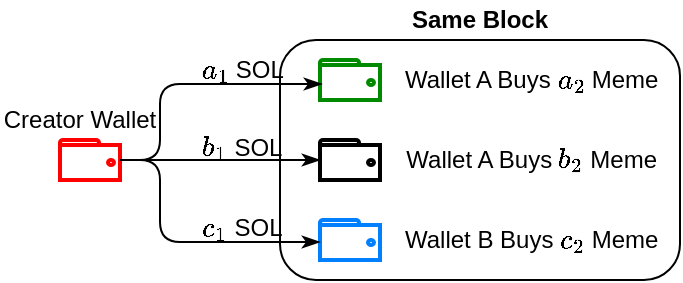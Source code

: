 <mxfile version="28.0.6">
  <diagram name="Page-1" id="TUYloGP3IxvWaJOQYz36">
    <mxGraphModel dx="976" dy="666" grid="1" gridSize="10" guides="1" tooltips="1" connect="1" arrows="1" fold="1" page="1" pageScale="1" pageWidth="1654" pageHeight="1169" math="1" shadow="0">
      <root>
        <mxCell id="0" />
        <mxCell id="1" parent="0" />
        <mxCell id="xsM1BEv939oAehP6_Vt--3" value="" style="html=1;verticalLabelPosition=bottom;align=center;labelBackgroundColor=#ffffff;verticalAlign=top;strokeWidth=2;strokeColor=#FF0000;shadow=0;dashed=0;shape=mxgraph.ios7.icons.wallet;" parent="1" vertex="1">
          <mxGeometry x="330" y="420" width="30" height="20" as="geometry" />
        </mxCell>
        <mxCell id="xsM1BEv939oAehP6_Vt--4" value="" style="rounded=1;whiteSpace=wrap;html=1;" parent="1" vertex="1">
          <mxGeometry x="440" y="370" width="200" height="120" as="geometry" />
        </mxCell>
        <mxCell id="xsM1BEv939oAehP6_Vt--5" value="&lt;b&gt;Same Block&lt;/b&gt;" style="text;html=1;align=center;verticalAlign=middle;whiteSpace=wrap;rounded=0;" parent="1" vertex="1">
          <mxGeometry x="500" y="350" width="80" height="20" as="geometry" />
        </mxCell>
        <mxCell id="xsM1BEv939oAehP6_Vt--6" value="Creator Wallet" style="text;html=1;align=center;verticalAlign=middle;whiteSpace=wrap;rounded=0;" parent="1" vertex="1">
          <mxGeometry x="300" y="400" width="80" height="20" as="geometry" />
        </mxCell>
        <mxCell id="xsM1BEv939oAehP6_Vt--7" value="" style="html=1;verticalLabelPosition=bottom;align=center;labelBackgroundColor=#ffffff;verticalAlign=top;strokeWidth=2;strokeColor=#000000;shadow=0;dashed=0;shape=mxgraph.ios7.icons.wallet;" parent="1" vertex="1">
          <mxGeometry x="460" y="420" width="30" height="20" as="geometry" />
        </mxCell>
        <mxCell id="xsM1BEv939oAehP6_Vt--10" value="" style="html=1;verticalLabelPosition=bottom;align=center;labelBackgroundColor=#ffffff;verticalAlign=top;strokeWidth=2;strokeColor=#007FFF;shadow=0;dashed=0;shape=mxgraph.ios7.icons.wallet;" parent="1" vertex="1">
          <mxGeometry x="460" y="460" width="30" height="20" as="geometry" />
        </mxCell>
        <mxCell id="xsM1BEv939oAehP6_Vt--11" value="Wallet A Buys \(b_2\)&lt;span style=&quot;background-color: transparent; color: light-dark(rgb(0, 0, 0), rgb(255, 255, 255));&quot;&gt;&amp;nbsp;Meme&amp;nbsp;&lt;/span&gt;" style="text;html=1;align=center;verticalAlign=middle;whiteSpace=wrap;rounded=0;" parent="1" vertex="1">
          <mxGeometry x="500" y="420" width="135" height="20" as="geometry" />
        </mxCell>
        <mxCell id="xsM1BEv939oAehP6_Vt--15" value="Wallet B Buys \(c_2\)&lt;span style=&quot;background-color: transparent; color: light-dark(rgb(0, 0, 0), rgb(255, 255, 255));&quot;&gt;&amp;nbsp;Meme&amp;nbsp;&lt;/span&gt;" style="text;html=1;align=center;verticalAlign=middle;whiteSpace=wrap;rounded=0;" parent="1" vertex="1">
          <mxGeometry x="500" y="460" width="135" height="20" as="geometry" />
        </mxCell>
        <mxCell id="xsM1BEv939oAehP6_Vt--17" style="edgeStyle=orthogonalEdgeStyle;rounded=1;orthogonalLoop=1;jettySize=auto;html=1;endArrow=classicThin;endFill=1;curved=0;" parent="1" source="xsM1BEv939oAehP6_Vt--3" target="xsM1BEv939oAehP6_Vt--7" edge="1">
          <mxGeometry relative="1" as="geometry">
            <Array as="points">
              <mxPoint x="440" y="430" />
              <mxPoint x="440" y="430" />
            </Array>
          </mxGeometry>
        </mxCell>
        <mxCell id="xsM1BEv939oAehP6_Vt--19" value="\(a_1\)&lt;span style=&quot;background-color: transparent; color: light-dark(rgb(0, 0, 0), rgb(255, 255, 255));&quot;&gt;&amp;nbsp;SOL&amp;nbsp;&lt;/span&gt;" style="text;html=1;align=center;verticalAlign=middle;whiteSpace=wrap;rounded=0;" parent="1" vertex="1">
          <mxGeometry x="393" y="375" width="60" height="20" as="geometry" />
        </mxCell>
        <mxCell id="Fb3_g8i6-2pTsYW1MxMN-9" value="" style="html=1;verticalLabelPosition=bottom;align=center;labelBackgroundColor=#ffffff;verticalAlign=top;strokeWidth=2;strokeColor=#008A00;shadow=0;dashed=0;shape=mxgraph.ios7.icons.wallet;" parent="1" vertex="1">
          <mxGeometry x="460" y="380" width="30" height="20" as="geometry" />
        </mxCell>
        <mxCell id="Fb3_g8i6-2pTsYW1MxMN-10" value="Wallet A Buys \(a_2\)&lt;span style=&quot;background-color: transparent; color: light-dark(rgb(0, 0, 0), rgb(255, 255, 255));&quot;&gt;&amp;nbsp;Meme&amp;nbsp;&lt;/span&gt;" style="text;html=1;align=center;verticalAlign=middle;whiteSpace=wrap;rounded=0;" parent="1" vertex="1">
          <mxGeometry x="500" y="380" width="135" height="20" as="geometry" />
        </mxCell>
        <mxCell id="Fb3_g8i6-2pTsYW1MxMN-11" style="edgeStyle=orthogonalEdgeStyle;rounded=1;orthogonalLoop=1;jettySize=auto;html=1;entryX=0.033;entryY=0.6;entryDx=0;entryDy=0;entryPerimeter=0;endArrow=classicThin;endFill=1;curved=0;" parent="1" source="xsM1BEv939oAehP6_Vt--3" target="Fb3_g8i6-2pTsYW1MxMN-9" edge="1">
          <mxGeometry relative="1" as="geometry">
            <Array as="points">
              <mxPoint x="380" y="430" />
              <mxPoint x="380" y="392" />
            </Array>
          </mxGeometry>
        </mxCell>
        <mxCell id="Fb3_g8i6-2pTsYW1MxMN-12" style="edgeStyle=orthogonalEdgeStyle;rounded=1;orthogonalLoop=1;jettySize=auto;html=1;endArrow=classicThin;endFill=1;curved=0;" parent="1" source="xsM1BEv939oAehP6_Vt--3" edge="1">
          <mxGeometry relative="1" as="geometry">
            <mxPoint x="460" y="471" as="targetPoint" />
            <Array as="points">
              <mxPoint x="380" y="430" />
              <mxPoint x="380" y="471" />
            </Array>
          </mxGeometry>
        </mxCell>
        <mxCell id="Fb3_g8i6-2pTsYW1MxMN-13" value="\(b_1\)&lt;span style=&quot;background-color: transparent; color: light-dark(rgb(0, 0, 0), rgb(255, 255, 255));&quot;&gt;&amp;nbsp;SOL&amp;nbsp;&lt;/span&gt;" style="text;html=1;align=center;verticalAlign=middle;whiteSpace=wrap;rounded=0;" parent="1" vertex="1">
          <mxGeometry x="393" y="414" width="60" height="20" as="geometry" />
        </mxCell>
        <mxCell id="Fb3_g8i6-2pTsYW1MxMN-15" value="\(c_1\)&lt;span style=&quot;background-color: transparent; color: light-dark(rgb(0, 0, 0), rgb(255, 255, 255));&quot;&gt;&amp;nbsp;SOL&amp;nbsp;&lt;/span&gt;" style="text;html=1;align=center;verticalAlign=middle;whiteSpace=wrap;rounded=0;" parent="1" vertex="1">
          <mxGeometry x="393" y="454" width="60" height="20" as="geometry" />
        </mxCell>
      </root>
    </mxGraphModel>
  </diagram>
</mxfile>
